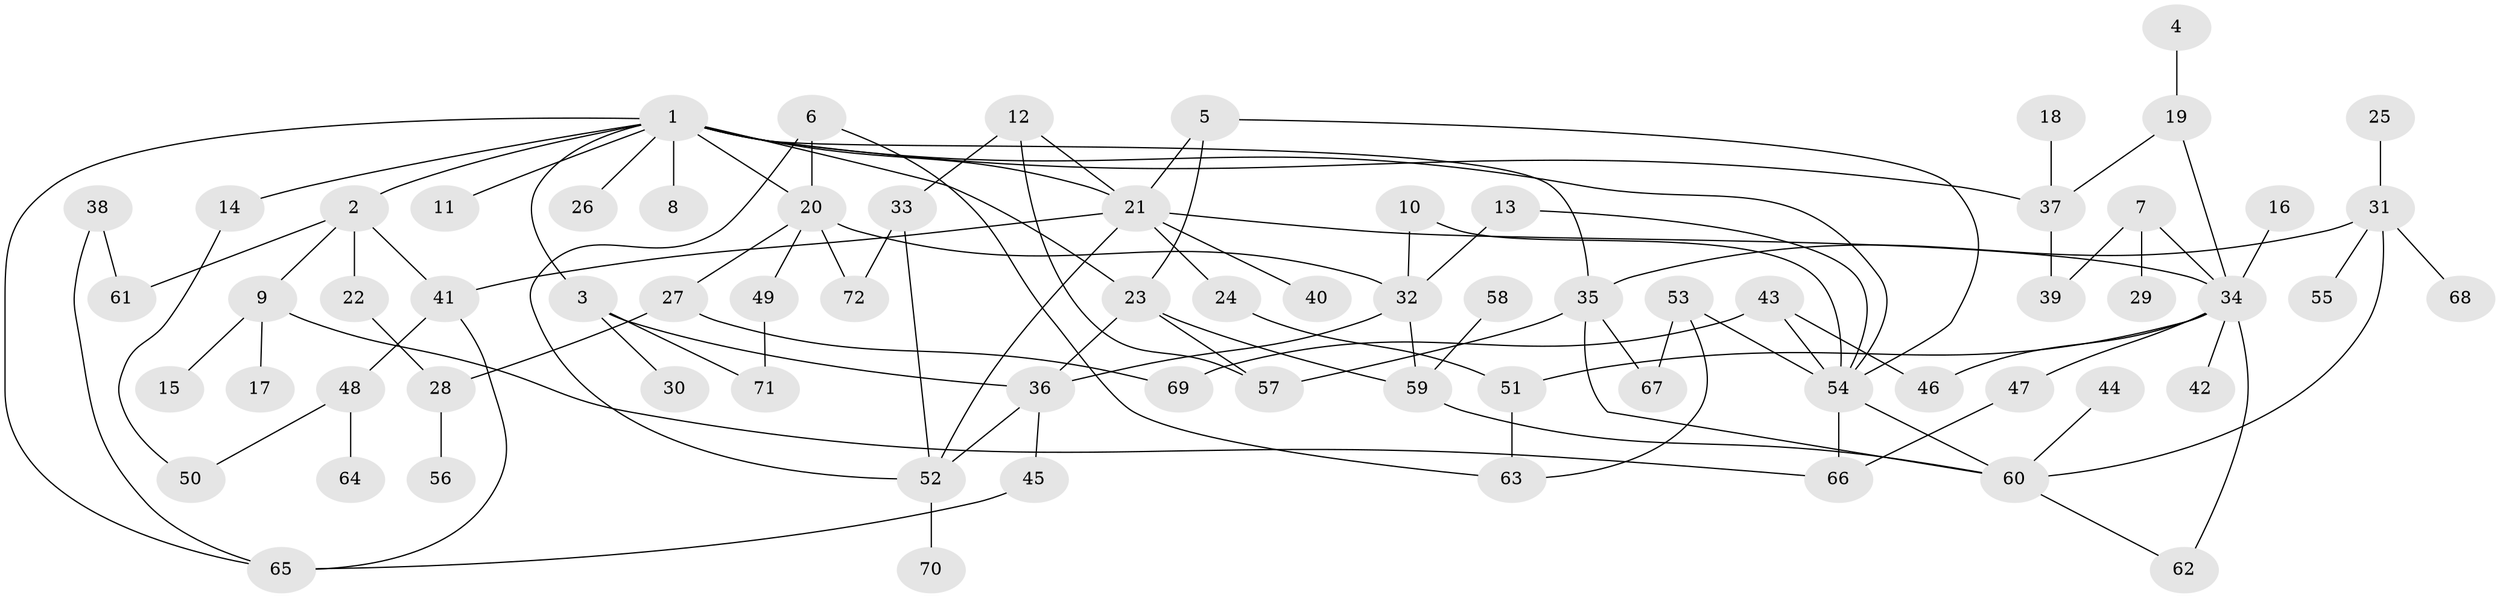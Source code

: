 // original degree distribution, {9: 0.013986013986013986, 6: 0.02097902097902098, 4: 0.07692307692307693, 5: 0.04195804195804196, 8: 0.006993006993006993, 10: 0.006993006993006993, 3: 0.1888111888111888, 1: 0.2867132867132867, 2: 0.35664335664335667}
// Generated by graph-tools (version 1.1) at 2025/49/03/09/25 03:49:24]
// undirected, 72 vertices, 105 edges
graph export_dot {
graph [start="1"]
  node [color=gray90,style=filled];
  1;
  2;
  3;
  4;
  5;
  6;
  7;
  8;
  9;
  10;
  11;
  12;
  13;
  14;
  15;
  16;
  17;
  18;
  19;
  20;
  21;
  22;
  23;
  24;
  25;
  26;
  27;
  28;
  29;
  30;
  31;
  32;
  33;
  34;
  35;
  36;
  37;
  38;
  39;
  40;
  41;
  42;
  43;
  44;
  45;
  46;
  47;
  48;
  49;
  50;
  51;
  52;
  53;
  54;
  55;
  56;
  57;
  58;
  59;
  60;
  61;
  62;
  63;
  64;
  65;
  66;
  67;
  68;
  69;
  70;
  71;
  72;
  1 -- 2 [weight=1.0];
  1 -- 3 [weight=1.0];
  1 -- 8 [weight=1.0];
  1 -- 11 [weight=1.0];
  1 -- 14 [weight=1.0];
  1 -- 20 [weight=1.0];
  1 -- 21 [weight=1.0];
  1 -- 23 [weight=1.0];
  1 -- 26 [weight=1.0];
  1 -- 35 [weight=1.0];
  1 -- 37 [weight=1.0];
  1 -- 54 [weight=1.0];
  1 -- 65 [weight=1.0];
  2 -- 9 [weight=1.0];
  2 -- 22 [weight=1.0];
  2 -- 41 [weight=1.0];
  2 -- 61 [weight=1.0];
  3 -- 30 [weight=1.0];
  3 -- 36 [weight=1.0];
  3 -- 71 [weight=1.0];
  4 -- 19 [weight=1.0];
  5 -- 21 [weight=1.0];
  5 -- 23 [weight=1.0];
  5 -- 54 [weight=1.0];
  6 -- 20 [weight=1.0];
  6 -- 52 [weight=1.0];
  6 -- 63 [weight=1.0];
  7 -- 29 [weight=1.0];
  7 -- 34 [weight=1.0];
  7 -- 39 [weight=1.0];
  9 -- 15 [weight=1.0];
  9 -- 17 [weight=1.0];
  9 -- 66 [weight=1.0];
  10 -- 32 [weight=1.0];
  10 -- 54 [weight=1.0];
  12 -- 21 [weight=1.0];
  12 -- 33 [weight=1.0];
  12 -- 57 [weight=1.0];
  13 -- 32 [weight=1.0];
  13 -- 54 [weight=1.0];
  14 -- 50 [weight=1.0];
  16 -- 34 [weight=1.0];
  18 -- 37 [weight=1.0];
  19 -- 34 [weight=1.0];
  19 -- 37 [weight=1.0];
  20 -- 27 [weight=1.0];
  20 -- 32 [weight=1.0];
  20 -- 49 [weight=1.0];
  20 -- 72 [weight=1.0];
  21 -- 24 [weight=1.0];
  21 -- 34 [weight=1.0];
  21 -- 40 [weight=1.0];
  21 -- 41 [weight=1.0];
  21 -- 52 [weight=1.0];
  22 -- 28 [weight=1.0];
  23 -- 36 [weight=1.0];
  23 -- 57 [weight=1.0];
  23 -- 59 [weight=1.0];
  24 -- 51 [weight=1.0];
  25 -- 31 [weight=1.0];
  27 -- 28 [weight=1.0];
  27 -- 69 [weight=1.0];
  28 -- 56 [weight=1.0];
  31 -- 35 [weight=1.0];
  31 -- 55 [weight=1.0];
  31 -- 60 [weight=1.0];
  31 -- 68 [weight=1.0];
  32 -- 36 [weight=1.0];
  32 -- 59 [weight=1.0];
  33 -- 52 [weight=1.0];
  33 -- 72 [weight=1.0];
  34 -- 42 [weight=1.0];
  34 -- 46 [weight=1.0];
  34 -- 47 [weight=1.0];
  34 -- 51 [weight=1.0];
  34 -- 62 [weight=1.0];
  35 -- 57 [weight=1.0];
  35 -- 60 [weight=1.0];
  35 -- 67 [weight=1.0];
  36 -- 45 [weight=1.0];
  36 -- 52 [weight=1.0];
  37 -- 39 [weight=1.0];
  38 -- 61 [weight=1.0];
  38 -- 65 [weight=1.0];
  41 -- 48 [weight=1.0];
  41 -- 65 [weight=1.0];
  43 -- 46 [weight=1.0];
  43 -- 54 [weight=1.0];
  43 -- 69 [weight=1.0];
  44 -- 60 [weight=1.0];
  45 -- 65 [weight=1.0];
  47 -- 66 [weight=1.0];
  48 -- 50 [weight=1.0];
  48 -- 64 [weight=1.0];
  49 -- 71 [weight=1.0];
  51 -- 63 [weight=1.0];
  52 -- 70 [weight=1.0];
  53 -- 54 [weight=1.0];
  53 -- 63 [weight=1.0];
  53 -- 67 [weight=1.0];
  54 -- 60 [weight=1.0];
  54 -- 66 [weight=1.0];
  58 -- 59 [weight=1.0];
  59 -- 60 [weight=1.0];
  60 -- 62 [weight=1.0];
}
